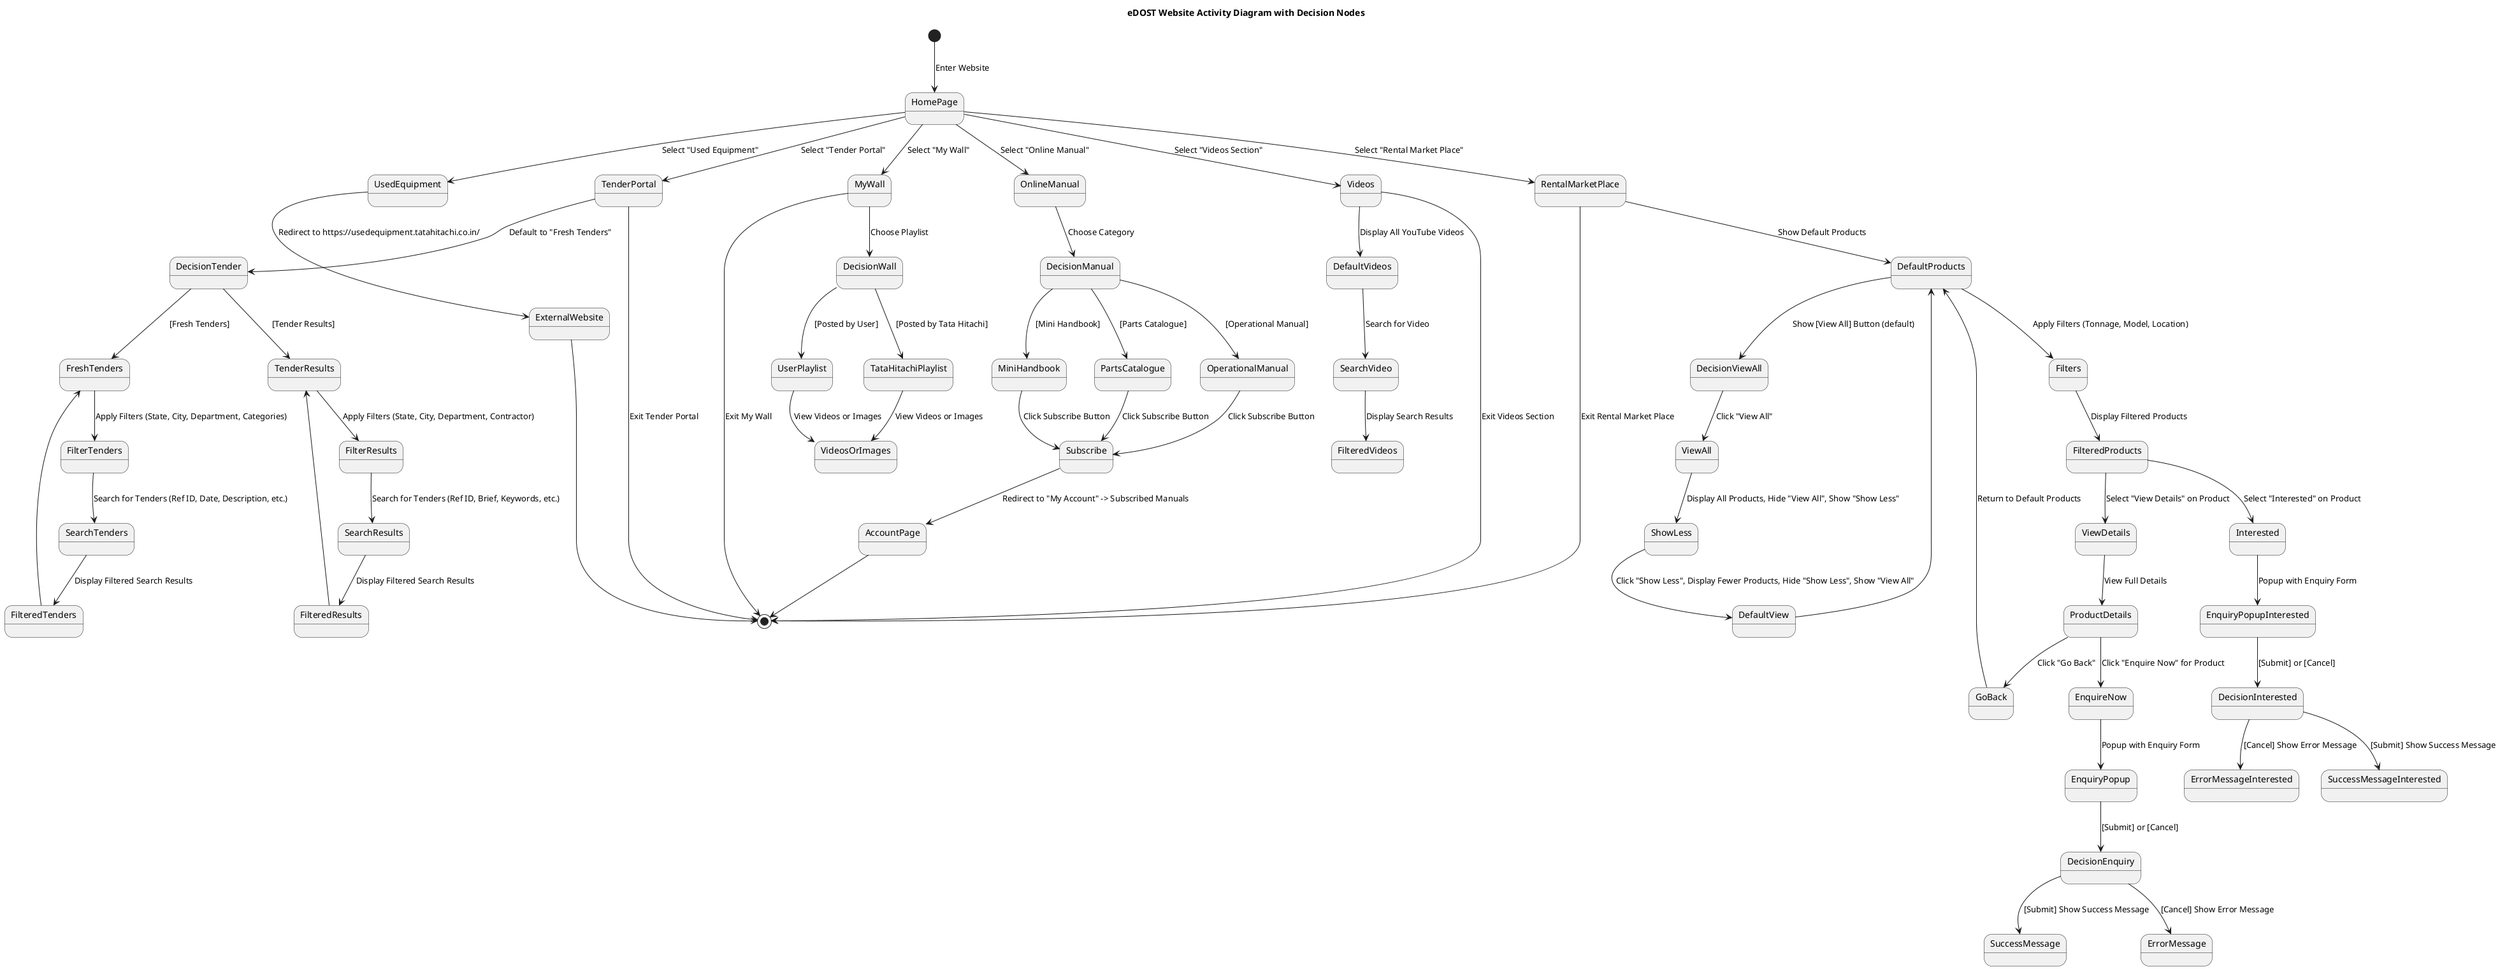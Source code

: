 @startuml
title eDOST Website Activity Diagram with Decision Nodes

[*] --> HomePage : Enter Website

HomePage --> UsedEquipment : Select "Used Equipment"
UsedEquipment --> ExternalWebsite : Redirect to https://usedequipment.tatahitachi.co.in/
ExternalWebsite --> [*]

HomePage --> TenderPortal : Select "Tender Portal"
TenderPortal --> DecisionTender : Default to "Fresh Tenders"
DecisionTender --> FreshTenders : [Fresh Tenders]
DecisionTender --> TenderResults : [Tender Results]

FreshTenders --> FilterTenders : Apply Filters (State, City, Department, Categories)
FilterTenders --> SearchTenders : Search for Tenders (Ref ID, Date, Description, etc.)
SearchTenders --> FilteredTenders : Display Filtered Search Results
FilteredTenders --> FreshTenders

TenderResults --> FilterResults : Apply Filters (State, City, Department, Contractor)
FilterResults --> SearchResults : Search for Tenders (Ref ID, Brief, Keywords, etc.)
SearchResults --> FilteredResults : Display Filtered Search Results
FilteredResults --> TenderResults

TenderPortal --> [*] : Exit Tender Portal

HomePage --> MyWall : Select "My Wall"
MyWall --> DecisionWall : Choose Playlist
DecisionWall --> TataHitachiPlaylist : [Posted by Tata Hitachi]
DecisionWall --> UserPlaylist : [Posted by User]
TataHitachiPlaylist --> VideosOrImages : View Videos or Images
UserPlaylist --> VideosOrImages : View Videos or Images
MyWall --> [*] : Exit My Wall

HomePage --> Videos : Select "Videos Section"
Videos --> DefaultVideos : Display All YouTube Videos
DefaultVideos --> SearchVideo : Search for Video
SearchVideo --> FilteredVideos : Display Search Results
Videos --> [*] : Exit Videos Section

HomePage --> OnlineManual : Select "Online Manual"
OnlineManual --> DecisionManual : Choose Category
DecisionManual --> MiniHandbook : [Mini Handbook]
DecisionManual --> PartsCatalogue : [Parts Catalogue]
DecisionManual --> OperationalManual : [Operational Manual]

MiniHandbook --> Subscribe : Click Subscribe Button
PartsCatalogue --> Subscribe : Click Subscribe Button
OperationalManual --> Subscribe : Click Subscribe Button
Subscribe --> AccountPage : Redirect to "My Account" -> Subscribed Manuals
AccountPage --> [*]

HomePage --> RentalMarketPlace : Select "Rental Market Place"
RentalMarketPlace --> DefaultProducts : Show Default Products
DefaultProducts --> Filters : Apply Filters (Tonnage, Model, Location)
Filters --> FilteredProducts : Display Filtered Products

FilteredProducts --> ViewDetails : Select "View Details" on Product
ViewDetails --> ProductDetails : View Full Details
ProductDetails --> EnquireNow : Click "Enquire Now" for Product
EnquireNow --> EnquiryPopup : Popup with Enquiry Form
EnquiryPopup --> DecisionEnquiry : [Submit] or [Cancel]
DecisionEnquiry --> SuccessMessage : [Submit] Show Success Message
DecisionEnquiry --> ErrorMessage : [Cancel] Show Error Message
ProductDetails --> GoBack : Click "Go Back"
GoBack --> DefaultProducts : Return to Default Products

DefaultProducts --> DecisionViewAll : Show [View All] Button (default)
DecisionViewAll --> ViewAll : Click "View All"
ViewAll --> ShowLess : Display All Products, Hide "View All", Show "Show Less"
ShowLess --> DefaultView : Click "Show Less", Display Fewer Products, Hide "Show Less", Show "View All"
DefaultView --> DefaultProducts

FilteredProducts --> Interested : Select "Interested" on Product
Interested --> EnquiryPopupInterested : Popup with Enquiry Form
EnquiryPopupInterested --> DecisionInterested : [Submit] or [Cancel]
DecisionInterested --> SuccessMessageInterested : [Submit] Show Success Message
DecisionInterested --> ErrorMessageInterested : [Cancel] Show Error Message

RentalMarketPlace --> [*] : Exit Rental Market Place

@enduml

